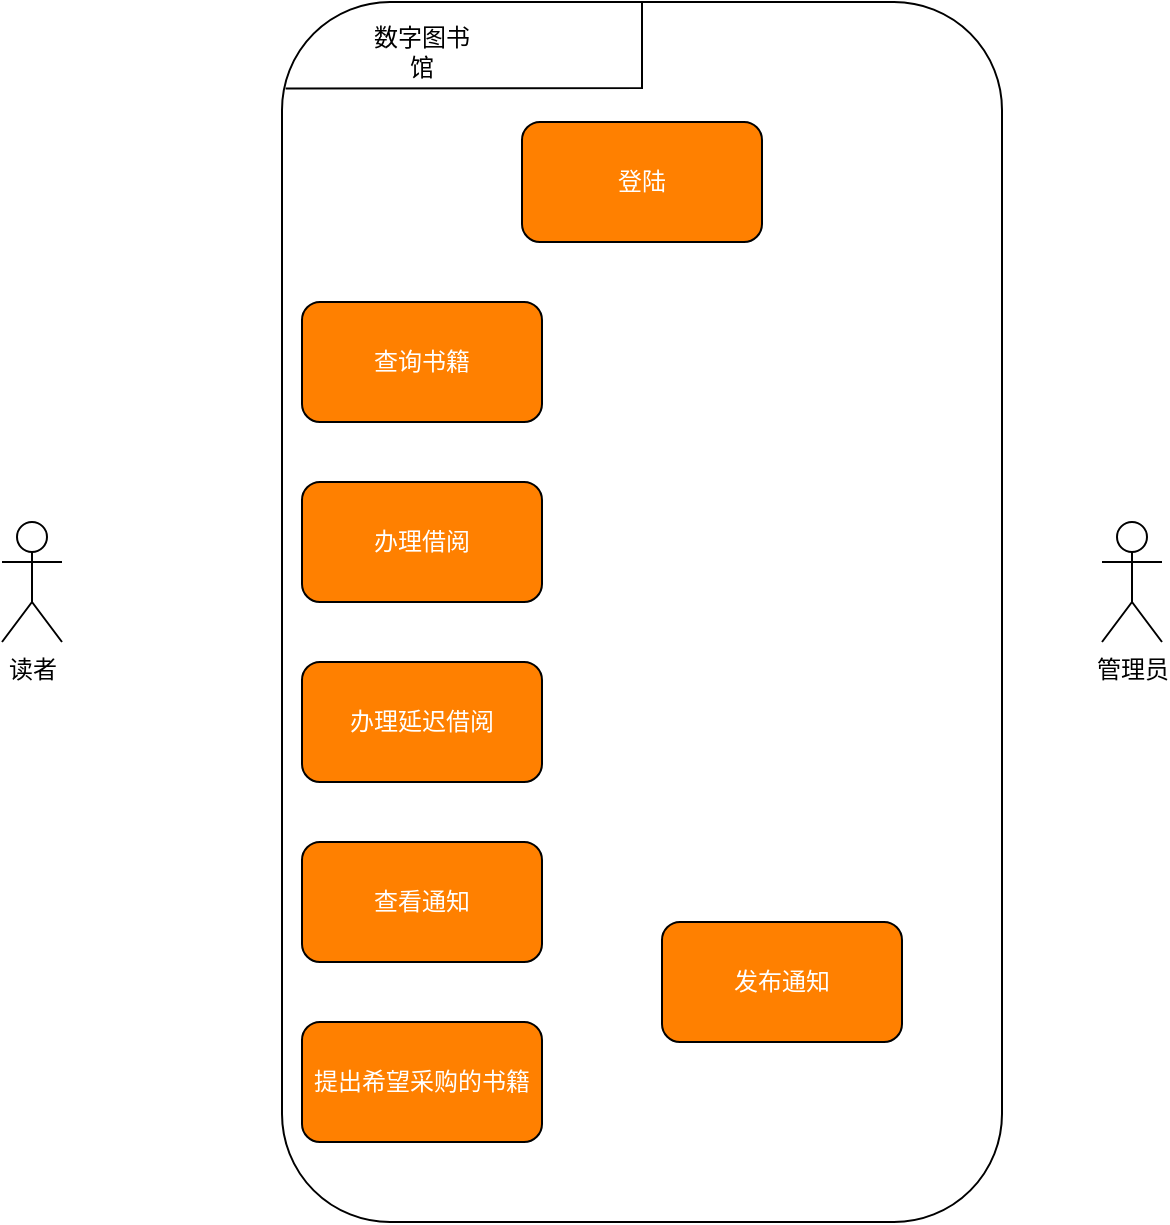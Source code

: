 <mxfile version="22.0.8" type="github">
  <diagram name="第 1 页" id="UjsorJp81rE4ruln6IIW">
    <mxGraphModel dx="954" dy="675" grid="1" gridSize="10" guides="1" tooltips="1" connect="1" arrows="1" fold="1" page="1" pageScale="1" pageWidth="827" pageHeight="1169" math="0" shadow="0">
      <root>
        <mxCell id="0" />
        <mxCell id="1" parent="0" />
        <mxCell id="CTrD3tR8xtVE2NnZPOuH-8" value="" style="rounded=1;whiteSpace=wrap;html=1;fillColor=#FFFFFF;" parent="1" vertex="1">
          <mxGeometry x="200" y="80" width="360" height="610" as="geometry" />
        </mxCell>
        <mxCell id="CTrD3tR8xtVE2NnZPOuH-6" value="读者" style="shape=umlActor;verticalLabelPosition=bottom;verticalAlign=top;html=1;outlineConnect=0;" parent="1" vertex="1">
          <mxGeometry x="60" y="340" width="30" height="60" as="geometry" />
        </mxCell>
        <mxCell id="CTrD3tR8xtVE2NnZPOuH-7" value="管理员" style="shape=umlActor;verticalLabelPosition=bottom;verticalAlign=top;html=1;outlineConnect=0;" parent="1" vertex="1">
          <mxGeometry x="610" y="340" width="30" height="60" as="geometry" />
        </mxCell>
        <mxCell id="CTrD3tR8xtVE2NnZPOuH-11" value="" style="endArrow=none;html=1;rounded=0;exitX=0.005;exitY=0.071;exitDx=0;exitDy=0;exitPerimeter=0;entryX=0.5;entryY=0;entryDx=0;entryDy=0;" parent="1" source="CTrD3tR8xtVE2NnZPOuH-8" target="CTrD3tR8xtVE2NnZPOuH-8" edge="1">
          <mxGeometry width="50" height="50" relative="1" as="geometry">
            <mxPoint x="350" y="390" as="sourcePoint" />
            <mxPoint x="400" y="340" as="targetPoint" />
            <Array as="points">
              <mxPoint x="380" y="123" />
            </Array>
          </mxGeometry>
        </mxCell>
        <mxCell id="CTrD3tR8xtVE2NnZPOuH-12" value="数字图书馆" style="text;html=1;strokeColor=none;fillColor=none;align=center;verticalAlign=middle;whiteSpace=wrap;rounded=0;" parent="1" vertex="1">
          <mxGeometry x="240" y="90" width="60" height="30" as="geometry" />
        </mxCell>
        <mxCell id="PpgQJFApu6MsIArDZZm_-1" value="&lt;font color=&quot;#ffffff&quot;&gt;登陆&lt;/font&gt;" style="rounded=1;whiteSpace=wrap;html=1;fillColor=#FF8000;" vertex="1" parent="1">
          <mxGeometry x="320" y="140" width="120" height="60" as="geometry" />
        </mxCell>
        <mxCell id="PpgQJFApu6MsIArDZZm_-2" value="&lt;font color=&quot;#ffffff&quot;&gt;&lt;span style=&quot;caret-color: rgb(255, 255, 255);&quot;&gt;办理延迟借阅&lt;/span&gt;&lt;/font&gt;" style="rounded=1;whiteSpace=wrap;html=1;fillColor=#FF8000;" vertex="1" parent="1">
          <mxGeometry x="210" y="410" width="120" height="60" as="geometry" />
        </mxCell>
        <mxCell id="PpgQJFApu6MsIArDZZm_-3" value="&lt;font color=&quot;#ffffff&quot;&gt;&lt;span style=&quot;caret-color: rgb(255, 255, 255);&quot;&gt;办理借阅&lt;/span&gt;&lt;/font&gt;" style="rounded=1;whiteSpace=wrap;html=1;fillColor=#FF8000;" vertex="1" parent="1">
          <mxGeometry x="210" y="320" width="120" height="60" as="geometry" />
        </mxCell>
        <mxCell id="PpgQJFApu6MsIArDZZm_-4" value="&lt;font color=&quot;#ffffff&quot;&gt;&lt;span style=&quot;caret-color: rgb(255, 255, 255);&quot;&gt;查询书籍&lt;/span&gt;&lt;/font&gt;" style="rounded=1;whiteSpace=wrap;html=1;fillColor=#FF8000;" vertex="1" parent="1">
          <mxGeometry x="210" y="230" width="120" height="60" as="geometry" />
        </mxCell>
        <mxCell id="PpgQJFApu6MsIArDZZm_-5" value="&lt;font color=&quot;#ffffff&quot;&gt;&lt;span style=&quot;caret-color: rgb(255, 255, 255);&quot;&gt;查看通知&lt;/span&gt;&lt;/font&gt;" style="rounded=1;whiteSpace=wrap;html=1;fillColor=#FF8000;" vertex="1" parent="1">
          <mxGeometry x="210" y="500" width="120" height="60" as="geometry" />
        </mxCell>
        <mxCell id="PpgQJFApu6MsIArDZZm_-6" value="&lt;font color=&quot;#ffffff&quot;&gt;&lt;span style=&quot;caret-color: rgb(255, 255, 255);&quot;&gt;提出希望采购的书籍&lt;/span&gt;&lt;/font&gt;" style="rounded=1;whiteSpace=wrap;html=1;fillColor=#FF8000;" vertex="1" parent="1">
          <mxGeometry x="210" y="590" width="120" height="60" as="geometry" />
        </mxCell>
        <mxCell id="PpgQJFApu6MsIArDZZm_-7" value="&lt;font color=&quot;#ffffff&quot;&gt;&lt;span style=&quot;caret-color: rgb(255, 255, 255);&quot;&gt;发布通知&lt;/span&gt;&lt;/font&gt;" style="rounded=1;whiteSpace=wrap;html=1;fillColor=#FF8000;" vertex="1" parent="1">
          <mxGeometry x="390" y="540" width="120" height="60" as="geometry" />
        </mxCell>
      </root>
    </mxGraphModel>
  </diagram>
</mxfile>
